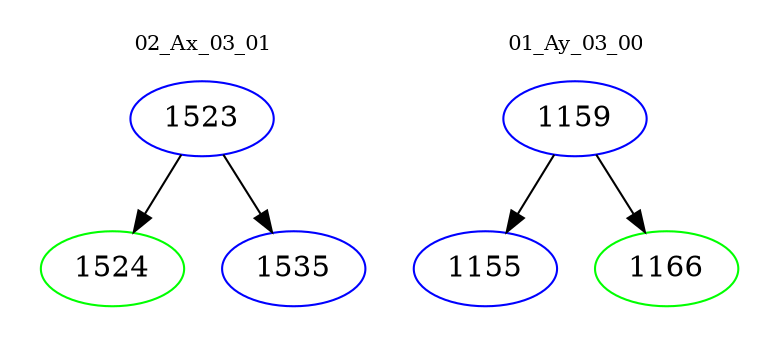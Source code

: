 digraph{
subgraph cluster_0 {
color = white
label = "02_Ax_03_01";
fontsize=10;
T0_1523 [label="1523", color="blue"]
T0_1523 -> T0_1524 [color="black"]
T0_1524 [label="1524", color="green"]
T0_1523 -> T0_1535 [color="black"]
T0_1535 [label="1535", color="blue"]
}
subgraph cluster_1 {
color = white
label = "01_Ay_03_00";
fontsize=10;
T1_1159 [label="1159", color="blue"]
T1_1159 -> T1_1155 [color="black"]
T1_1155 [label="1155", color="blue"]
T1_1159 -> T1_1166 [color="black"]
T1_1166 [label="1166", color="green"]
}
}
